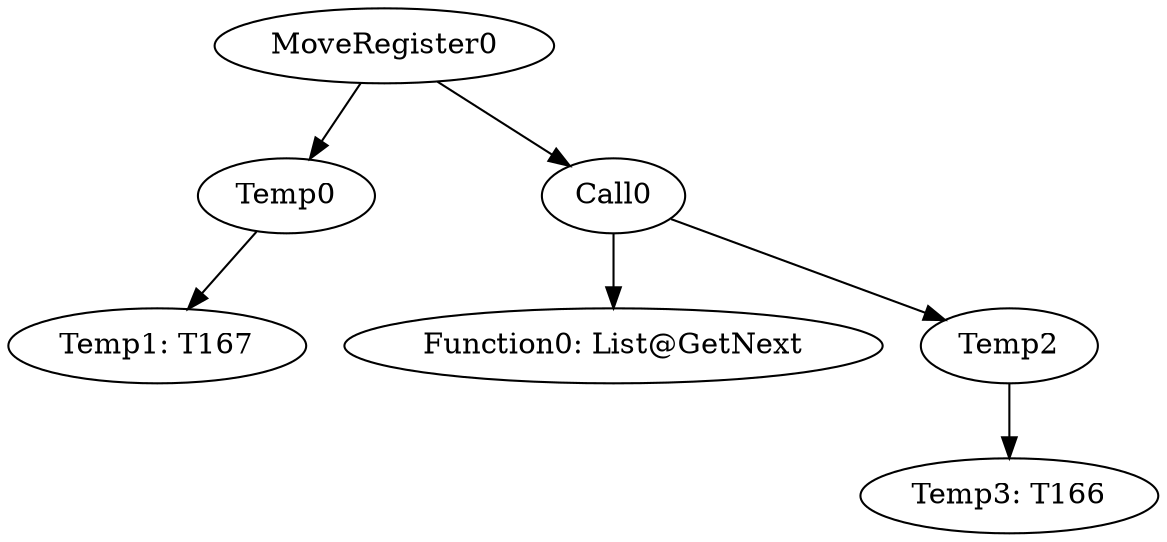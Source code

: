 digraph {
	ordering = out;
	Call0 -> "Function0: List@GetNext";
	Call0 -> Temp2;
	MoveRegister0 -> Temp0;
	MoveRegister0 -> Call0;
	Temp2 -> "Temp3: T166";
	Temp0 -> "Temp1: T167";
}

